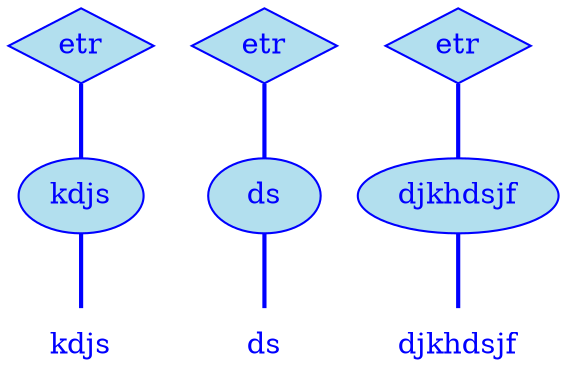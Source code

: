 digraph g {
	graph [bb="0,0,246,180"];
	node [label="\N"];
	graph [_draw_="c 5 -white C 5 -white P 4 0 0 0 180 246 180 246 0 ",
		xdotversion="1.2"];
	"mc1s1_t1#token84" [label=kdjs, shape=plaintext, fillcolor=lightblue2, fontcolor=blue, pos="30,18", width="0.75", height="0.50", _ldraw_="F 14.000000 11 -Times-Roman c 4 -blue T 30 13 0 27 4 -kdjs "];
	"mc1s1_W1#wordmc1s1_t1#token" [label=kdjs, shape=ellipse, fillcolor=lightblue2, fontcolor=blue, pos="30,90", width="0.83", height="0.50", color=blue, style=filled, _draw_="S 6 -filled c 4 -blue C 10 -lightblue2 E 30 90 30 18 ", _ldraw_="F 14.000000 11 -Times-Roman c 4 -blue T 30 85 0 27 4 -kdjs "];
	"mc1s1_P11#pos" [label=etr, shape=diamond, fillcolor=lightblue2, fontcolor=blue, pos="30,162", width="0.75", height="0.50", color=blue, style=filled, _draw_="S 6 -filled c 4 -blue C 10 -lightblue2 P 4 30 180 3 162 30 144 57 162 ", _ldraw_="F 14.000000 11 -Times-Roman c 4 -blue T 30 157 0 20 3 -etr "];
	"mc1s1_t3#token87" [label=ds, shape=plaintext, fillcolor=lightblue2, fontcolor=blue, pos="105,18", width="0.75", height="0.50", _ldraw_="F 14.000000 11 -Times-Roman c 4 -blue T 105 13 0 15 2 -ds "];
	"mc1s1_W2#wordmc1s1_t3#token" [label=ds, shape=ellipse, fillcolor=lightblue2, fontcolor=blue, pos="105,90", width="0.75", height="0.50", color=blue, style=filled, _draw_="S 6 -filled c 4 -blue C 10 -lightblue2 E 105 90 27 18 ", _ldraw_="F 14.000000 11 -Times-Roman c 4 -blue T 105 85 0 15 2 -ds "];
	"mc1s1_P36#pos" [label=etr, shape=diamond, fillcolor=lightblue2, fontcolor=blue, pos="105,162", width="0.75", height="0.50", color=blue, style=filled, _draw_="S 6 -filled c 4 -blue C 10 -lightblue2 P 4 105 180 78 162 105 144 132 162 ", _ldraw_="F 14.000000 11 -Times-Roman c 4 -blue T 105 157 0 20 3 -etr "];
	"mc1s1_t5#token78" [label=djkhdsjf, shape=plaintext, fillcolor=lightblue2, fontcolor=blue, pos="198,18", width="0.94", height="0.50", _ldraw_="F 14.000000 11 -Times-Roman c 4 -blue T 198 13 0 53 8 -djkhdsjf "];
	"mc1s1_W3#wordmc1s1_t5#token" [label=djkhdsjf, shape=ellipse, fillcolor=lightblue2, fontcolor=blue, pos="198,90", width="1.33", height="0.50", color=blue, style=filled, _draw_="S 6 -filled c 4 -blue C 10 -lightblue2 E 198 90 48 18 ", _ldraw_="F 14.000000 11 -Times-Roman c 4 -blue T 198 85 0 53 8 -djkhdsjf "];
	"mc1s1_P61#pos" [label=etr, shape=diamond, fillcolor=lightblue2, fontcolor=blue, pos="198,162", width="0.75", height="0.50", color=blue, style=filled, _draw_="S 6 -filled c 4 -blue C 10 -lightblue2 P 4 198 180 171 162 198 144 225 162 ", _ldraw_="F 14.000000 11 -Times-Roman c 4 -blue T 198 157 0 20 3 -etr "];
	"mc1s1_W1#wordmc1s1_t1#token" -> "mc1s1_t1#token84" [arrowhead=none, color=blue, fontcolor=blue, style=bold, minlen=1, pos="30,72 30,61 30,47 30,36", _draw_="S 4 -bold c 4 -blue B 4 30 72 30 61 30 47 30 36 "];
	"mc1s1_P11#pos" -> "mc1s1_W1#wordmc1s1_t1#token" [arrowhead=none, color=blue, fontcolor=blue, style=bold, minlen=1, pos="30,144 30,133 30,119 30,108", _draw_="S 4 -bold c 4 -blue B 4 30 144 30 133 30 119 30 108 "];
	"mc1s1_W2#wordmc1s1_t3#token" -> "mc1s1_t3#token87" [arrowhead=none, color=blue, fontcolor=blue, style=bold, minlen=1, pos="105,72 105,61 105,47 105,36", _draw_="S 4 -bold c 4 -blue B 4 105 72 105 61 105 47 105 36 "];
	"mc1s1_P36#pos" -> "mc1s1_W2#wordmc1s1_t3#token" [arrowhead=none, color=blue, fontcolor=blue, style=bold, minlen=1, pos="105,144 105,133 105,119 105,108", _draw_="S 4 -bold c 4 -blue B 4 105 144 105 133 105 119 105 108 "];
	"mc1s1_W3#wordmc1s1_t5#token" -> "mc1s1_t5#token78" [arrowhead=none, color=blue, fontcolor=blue, style=bold, minlen=1, pos="198,72 198,61 198,47 198,36", _draw_="S 4 -bold c 4 -blue B 4 198 72 198 61 198 47 198 36 "];
	"mc1s1_P61#pos" -> "mc1s1_W3#wordmc1s1_t5#token" [arrowhead=none, color=blue, fontcolor=blue, style=bold, minlen=1, pos="198,144 198,133 198,119 198,108", _draw_="S 4 -bold c 4 -blue B 4 198 144 198 133 198 119 198 108 "];
}
